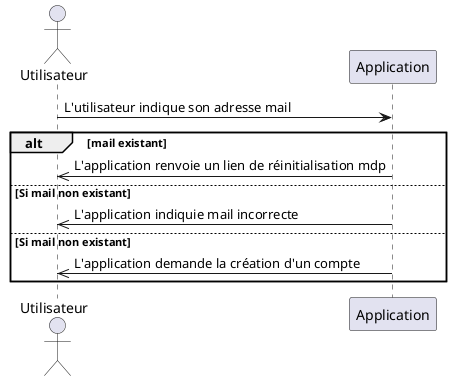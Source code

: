 @startuml
Actor Utilisateur As U
Participant Application As A

U->A: L'utilisateur indique son adresse mail
Alt mail existant
A ->>U: L'application renvoie un lien de réinitialisation mdp
Else Si mail non existant
A ->>U: L'application indiquie mail incorrecte
Else Si mail non existant
A ->>U: L'application demande la création d'un compte
end

@enduml
